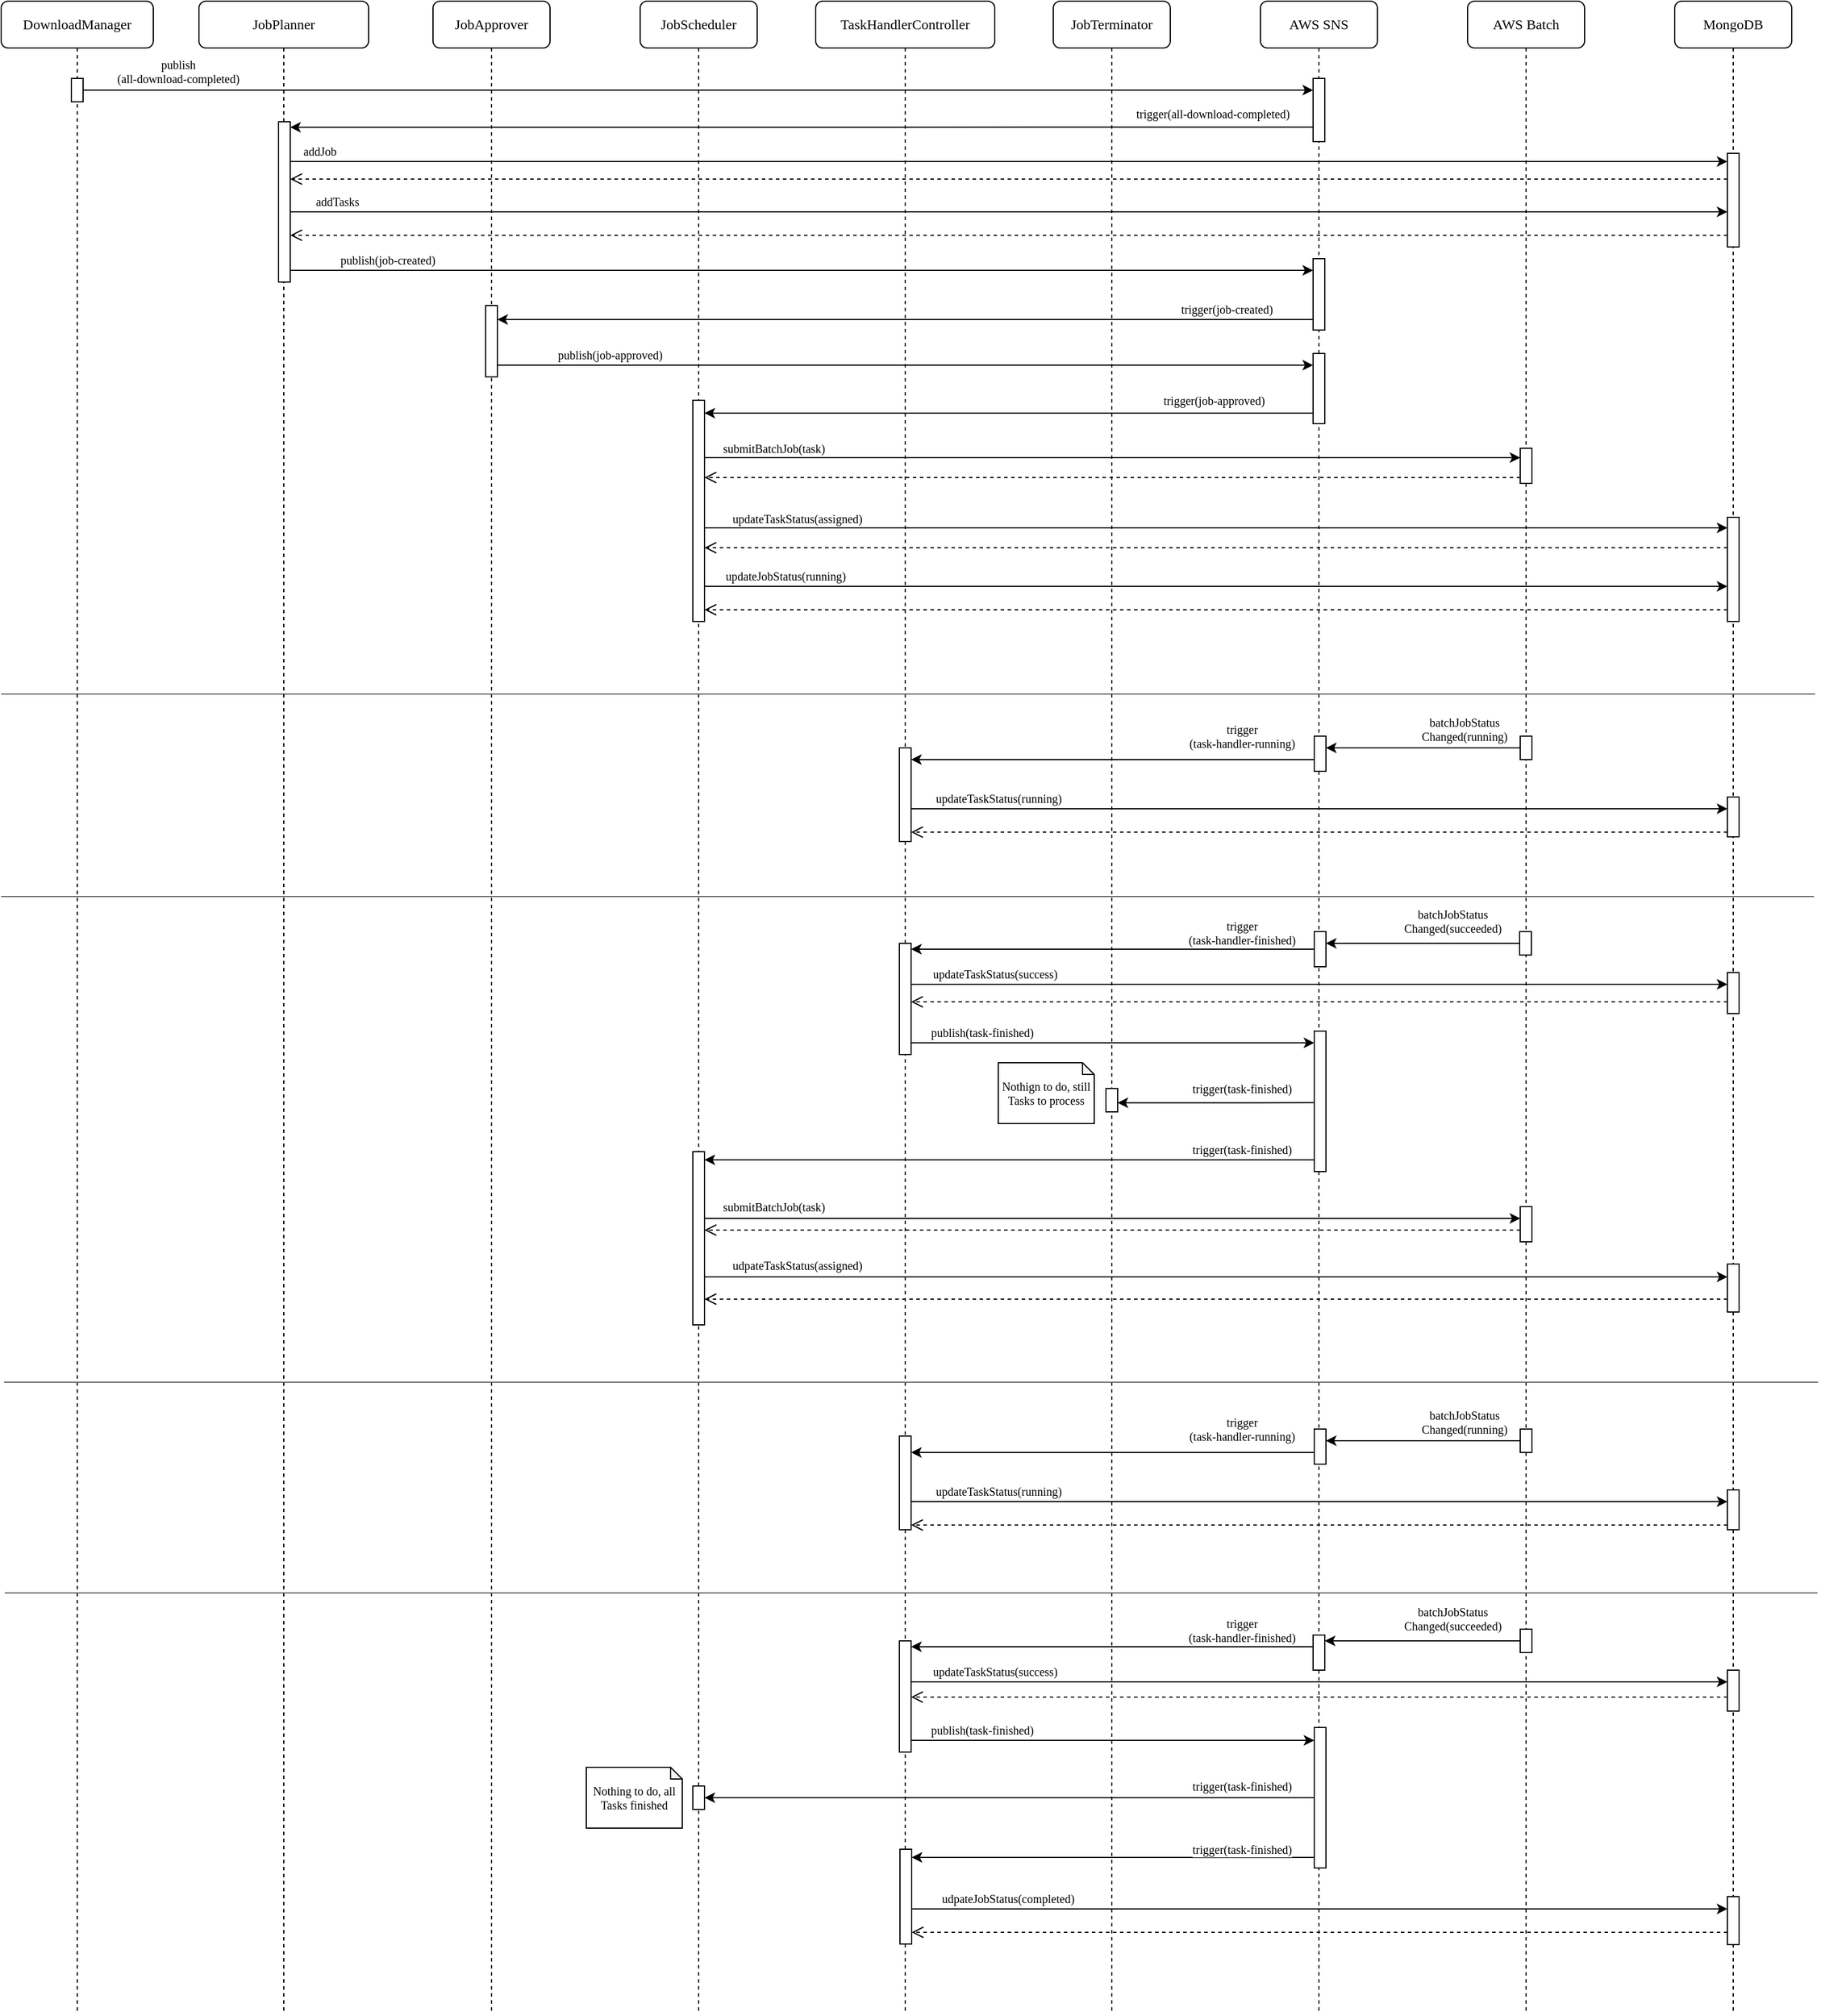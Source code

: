 <mxfile version="11.1.4" type="device"><diagram name="Page-1" id="13e1069c-82ec-6db2-03f1-153e76fe0fe0"><mxGraphModel dx="2862" dy="1184" grid="1" gridSize="10" guides="1" tooltips="1" connect="1" arrows="1" fold="1" page="0" pageScale="1" pageWidth="1100" pageHeight="850" background="#ffffff" math="0" shadow="0"><root><mxCell id="0"/><mxCell id="1" parent="0"/><mxCell id="7baba1c4bc27f4b0-3" value="JobScheduler" style="shape=umlLifeline;perimeter=lifelinePerimeter;whiteSpace=wrap;html=1;container=1;collapsible=0;recursiveResize=0;outlineConnect=0;rounded=1;shadow=0;comic=0;labelBackgroundColor=none;strokeColor=#000000;strokeWidth=1;fillColor=#FFFFFF;fontFamily=Verdana;fontSize=12;fontColor=#000000;align=center;" parent="1" vertex="1"><mxGeometry x="76" y="80" width="100" height="1720" as="geometry"/></mxCell><mxCell id="udecaWmpiY0banVfFjln-7" value="" style="html=1;points=[];perimeter=orthogonalPerimeter;rounded=0;shadow=0;comic=0;labelBackgroundColor=none;strokeColor=#000000;strokeWidth=1;fillColor=#FFFFFF;fontFamily=Verdana;fontSize=12;fontColor=#000000;align=center;" parent="7baba1c4bc27f4b0-3" vertex="1"><mxGeometry x="45" y="341" width="10" height="189" as="geometry"/></mxCell><mxCell id="THwrOmhGg5Jm_a-4BanP-36" value="" style="html=1;points=[];perimeter=orthogonalPerimeter;rounded=0;shadow=0;comic=0;labelBackgroundColor=none;strokeColor=#000000;strokeWidth=1;fillColor=#FFFFFF;fontFamily=Verdana;fontSize=12;fontColor=#000000;align=center;" vertex="1" parent="7baba1c4bc27f4b0-3"><mxGeometry x="45" y="983" width="10" height="148" as="geometry"/></mxCell><mxCell id="THwrOmhGg5Jm_a-4BanP-81" value="" style="html=1;points=[];perimeter=orthogonalPerimeter;rounded=0;shadow=0;comic=0;labelBackgroundColor=none;strokeColor=#000000;strokeWidth=1;fillColor=#FFFFFF;fontFamily=Verdana;fontSize=12;fontColor=#000000;align=center;" vertex="1" parent="7baba1c4bc27f4b0-3"><mxGeometry x="45" y="1525" width="10" height="20" as="geometry"/></mxCell><mxCell id="7baba1c4bc27f4b0-4" value="TaskHandlerController" style="shape=umlLifeline;perimeter=lifelinePerimeter;whiteSpace=wrap;html=1;container=1;collapsible=0;recursiveResize=0;outlineConnect=0;rounded=1;shadow=0;comic=0;labelBackgroundColor=none;strokeColor=#000000;strokeWidth=1;fillColor=#FFFFFF;fontFamily=Verdana;fontSize=12;fontColor=#000000;align=center;" parent="1" vertex="1"><mxGeometry x="226" y="80" width="153" height="1720" as="geometry"/></mxCell><mxCell id="udecaWmpiY0banVfFjln-20" value="" style="html=1;points=[];perimeter=orthogonalPerimeter;rounded=0;shadow=0;comic=0;labelBackgroundColor=none;strokeColor=#000000;strokeWidth=1;fillColor=#FFFFFF;fontFamily=Verdana;fontSize=12;fontColor=#000000;align=center;" parent="7baba1c4bc27f4b0-4" vertex="1"><mxGeometry x="71.5" y="638" width="10" height="80" as="geometry"/></mxCell><mxCell id="udecaWmpiY0banVfFjln-47" value="" style="html=1;points=[];perimeter=orthogonalPerimeter;rounded=0;shadow=0;comic=0;labelBackgroundColor=none;strokeColor=#000000;strokeWidth=1;fillColor=#FFFFFF;fontFamily=Verdana;fontSize=12;fontColor=#000000;align=center;" parent="7baba1c4bc27f4b0-4" vertex="1"><mxGeometry x="71.5" y="805" width="10" height="95" as="geometry"/></mxCell><mxCell id="THwrOmhGg5Jm_a-4BanP-35" value="Nothign to do, still Tasks to process" style="shape=note;whiteSpace=wrap;html=1;backgroundOutline=1;darkOpacity=0.05;fontFamily=Verdana;fontSize=10;size=10;" vertex="1" parent="7baba1c4bc27f4b0-4"><mxGeometry x="156" y="907" width="82" height="52" as="geometry"/></mxCell><mxCell id="THwrOmhGg5Jm_a-4BanP-53" value="" style="html=1;points=[];perimeter=orthogonalPerimeter;rounded=0;shadow=0;comic=0;labelBackgroundColor=none;strokeColor=#000000;strokeWidth=1;fillColor=#FFFFFF;fontFamily=Verdana;fontSize=12;fontColor=#000000;align=center;" vertex="1" parent="7baba1c4bc27f4b0-4"><mxGeometry x="71.5" y="1226" width="10" height="80" as="geometry"/></mxCell><mxCell id="THwrOmhGg5Jm_a-4BanP-66" value="" style="html=1;points=[];perimeter=orthogonalPerimeter;rounded=0;shadow=0;comic=0;labelBackgroundColor=none;strokeColor=#000000;strokeWidth=1;fillColor=#FFFFFF;fontFamily=Verdana;fontSize=12;fontColor=#000000;align=center;" vertex="1" parent="7baba1c4bc27f4b0-4"><mxGeometry x="71.5" y="1401" width="10" height="95" as="geometry"/></mxCell><mxCell id="THwrOmhGg5Jm_a-4BanP-65" value="" style="html=1;points=[];perimeter=orthogonalPerimeter;rounded=0;shadow=0;comic=0;labelBackgroundColor=none;strokeColor=#000000;strokeWidth=1;fillColor=#FFFFFF;fontFamily=Verdana;fontSize=12;fontColor=#000000;align=center;" vertex="1" parent="7baba1c4bc27f4b0-4"><mxGeometry x="72" y="1579" width="10" height="81" as="geometry"/></mxCell><mxCell id="7baba1c4bc27f4b0-6" value="AWS SNS" style="shape=umlLifeline;perimeter=lifelinePerimeter;whiteSpace=wrap;html=1;container=1;collapsible=0;recursiveResize=0;outlineConnect=0;rounded=1;shadow=0;comic=0;labelBackgroundColor=none;strokeColor=#000000;strokeWidth=1;fillColor=#FFFFFF;fontFamily=Verdana;fontSize=12;fontColor=#000000;align=center;" parent="1" vertex="1"><mxGeometry x="606" y="80" width="100" height="1720" as="geometry"/></mxCell><mxCell id="udecaWmpiY0banVfFjln-2" value="" style="html=1;points=[];perimeter=orthogonalPerimeter;rounded=0;shadow=0;comic=0;labelBackgroundColor=none;strokeColor=#000000;strokeWidth=1;fillColor=#FFFFFF;fontFamily=Verdana;fontSize=12;fontColor=#000000;align=center;" parent="7baba1c4bc27f4b0-6" vertex="1"><mxGeometry x="45" y="220" width="10" height="61" as="geometry"/></mxCell><mxCell id="udecaWmpiY0banVfFjln-1" value="" style="html=1;points=[];perimeter=orthogonalPerimeter;rounded=0;shadow=0;comic=0;labelBackgroundColor=none;strokeColor=#000000;strokeWidth=1;fillColor=#FFFFFF;fontFamily=Verdana;fontSize=12;fontColor=#000000;align=center;" parent="7baba1c4bc27f4b0-6" vertex="1"><mxGeometry x="45" y="301" width="10" height="60" as="geometry"/></mxCell><mxCell id="udecaWmpiY0banVfFjln-17" value="" style="html=1;points=[];perimeter=orthogonalPerimeter;rounded=0;shadow=0;comic=0;labelBackgroundColor=none;strokeColor=#000000;strokeWidth=1;fillColor=#FFFFFF;fontFamily=Verdana;fontSize=12;fontColor=#000000;align=center;" parent="7baba1c4bc27f4b0-6" vertex="1"><mxGeometry x="46" y="628" width="10" height="30" as="geometry"/></mxCell><mxCell id="udecaWmpiY0banVfFjln-44" value="" style="html=1;points=[];perimeter=orthogonalPerimeter;rounded=0;shadow=0;comic=0;labelBackgroundColor=none;strokeColor=#000000;strokeWidth=1;fillColor=#FFFFFF;fontFamily=Verdana;fontSize=12;fontColor=#000000;align=center;" parent="7baba1c4bc27f4b0-6" vertex="1"><mxGeometry x="46" y="795" width="10" height="30" as="geometry"/></mxCell><mxCell id="THwrOmhGg5Jm_a-4BanP-9" value="" style="html=1;points=[];perimeter=orthogonalPerimeter;rounded=0;shadow=0;comic=0;labelBackgroundColor=none;strokeColor=#000000;strokeWidth=1;fillColor=#FFFFFF;fontFamily=Verdana;fontSize=12;fontColor=#000000;align=center;" vertex="1" parent="7baba1c4bc27f4b0-6"><mxGeometry x="45" y="66" width="10" height="54" as="geometry"/></mxCell><mxCell id="THwrOmhGg5Jm_a-4BanP-29" value="" style="html=1;points=[];perimeter=orthogonalPerimeter;rounded=0;shadow=0;comic=0;labelBackgroundColor=none;strokeColor=#000000;strokeWidth=1;fillColor=#FFFFFF;fontFamily=Verdana;fontSize=12;fontColor=#000000;align=center;" vertex="1" parent="7baba1c4bc27f4b0-6"><mxGeometry x="46" y="880" width="10" height="120" as="geometry"/></mxCell><mxCell id="THwrOmhGg5Jm_a-4BanP-54" value="" style="html=1;points=[];perimeter=orthogonalPerimeter;rounded=0;shadow=0;comic=0;labelBackgroundColor=none;strokeColor=#000000;strokeWidth=1;fillColor=#FFFFFF;fontFamily=Verdana;fontSize=12;fontColor=#000000;align=center;" vertex="1" parent="7baba1c4bc27f4b0-6"><mxGeometry x="46" y="1220" width="10" height="30" as="geometry"/></mxCell><mxCell id="THwrOmhGg5Jm_a-4BanP-68" value="" style="html=1;points=[];perimeter=orthogonalPerimeter;rounded=0;shadow=0;comic=0;labelBackgroundColor=none;strokeColor=#000000;strokeWidth=1;fillColor=#FFFFFF;fontFamily=Verdana;fontSize=12;fontColor=#000000;align=center;" vertex="1" parent="7baba1c4bc27f4b0-6"><mxGeometry x="45" y="1396" width="10" height="30" as="geometry"/></mxCell><mxCell id="THwrOmhGg5Jm_a-4BanP-69" value="" style="html=1;points=[];perimeter=orthogonalPerimeter;rounded=0;shadow=0;comic=0;labelBackgroundColor=none;strokeColor=#000000;strokeWidth=1;fillColor=#FFFFFF;fontFamily=Verdana;fontSize=12;fontColor=#000000;align=center;" vertex="1" parent="7baba1c4bc27f4b0-6"><mxGeometry x="46" y="1475" width="10" height="120" as="geometry"/></mxCell><mxCell id="7baba1c4bc27f4b0-7" value="MongoDB" style="shape=umlLifeline;perimeter=lifelinePerimeter;whiteSpace=wrap;html=1;container=1;collapsible=0;recursiveResize=0;outlineConnect=0;rounded=1;shadow=0;comic=0;labelBackgroundColor=none;strokeColor=#000000;strokeWidth=1;fillColor=#FFFFFF;fontFamily=Verdana;fontSize=12;fontColor=#000000;align=center;" parent="1" vertex="1"><mxGeometry x="960" y="80" width="100" height="1720" as="geometry"/></mxCell><mxCell id="udecaWmpiY0banVfFjln-10" value="" style="html=1;points=[];perimeter=orthogonalPerimeter;rounded=0;shadow=0;comic=0;labelBackgroundColor=none;strokeColor=#000000;strokeWidth=1;fillColor=#FFFFFF;fontFamily=Verdana;fontSize=12;fontColor=#000000;align=center;" parent="7baba1c4bc27f4b0-7" vertex="1"><mxGeometry x="45" y="441" width="10" height="89" as="geometry"/></mxCell><mxCell id="udecaWmpiY0banVfFjln-23" value="" style="html=1;points=[];perimeter=orthogonalPerimeter;rounded=0;shadow=0;comic=0;labelBackgroundColor=none;strokeColor=#000000;strokeWidth=1;fillColor=#FFFFFF;fontFamily=Verdana;fontSize=12;fontColor=#000000;align=center;" parent="7baba1c4bc27f4b0-7" vertex="1"><mxGeometry x="45" y="680" width="10" height="34" as="geometry"/></mxCell><mxCell id="udecaWmpiY0banVfFjln-51" value="" style="html=1;points=[];perimeter=orthogonalPerimeter;rounded=0;shadow=0;comic=0;labelBackgroundColor=none;strokeColor=#000000;strokeWidth=1;fillColor=#FFFFFF;fontFamily=Verdana;fontSize=12;fontColor=#000000;align=center;" parent="7baba1c4bc27f4b0-7" vertex="1"><mxGeometry x="45" y="830" width="10" height="35" as="geometry"/></mxCell><mxCell id="THwrOmhGg5Jm_a-4BanP-16" value="" style="html=1;points=[];perimeter=orthogonalPerimeter;rounded=0;shadow=0;comic=0;labelBackgroundColor=none;strokeColor=#000000;strokeWidth=1;fillColor=#FFFFFF;fontFamily=Verdana;fontSize=12;fontColor=#000000;align=center;" vertex="1" parent="7baba1c4bc27f4b0-7"><mxGeometry x="45" y="130" width="10" height="80" as="geometry"/></mxCell><mxCell id="THwrOmhGg5Jm_a-4BanP-37" value="" style="html=1;points=[];perimeter=orthogonalPerimeter;rounded=0;shadow=0;comic=0;labelBackgroundColor=none;strokeColor=#000000;strokeWidth=1;fillColor=#FFFFFF;fontFamily=Verdana;fontSize=12;fontColor=#000000;align=center;" vertex="1" parent="7baba1c4bc27f4b0-7"><mxGeometry x="45" y="1079" width="10" height="41" as="geometry"/></mxCell><mxCell id="THwrOmhGg5Jm_a-4BanP-55" value="" style="html=1;points=[];perimeter=orthogonalPerimeter;rounded=0;shadow=0;comic=0;labelBackgroundColor=none;strokeColor=#000000;strokeWidth=1;fillColor=#FFFFFF;fontFamily=Verdana;fontSize=12;fontColor=#000000;align=center;" vertex="1" parent="7baba1c4bc27f4b0-7"><mxGeometry x="45" y="1272" width="10" height="34" as="geometry"/></mxCell><mxCell id="THwrOmhGg5Jm_a-4BanP-70" value="" style="html=1;points=[];perimeter=orthogonalPerimeter;rounded=0;shadow=0;comic=0;labelBackgroundColor=none;strokeColor=#000000;strokeWidth=1;fillColor=#FFFFFF;fontFamily=Verdana;fontSize=12;fontColor=#000000;align=center;" vertex="1" parent="7baba1c4bc27f4b0-7"><mxGeometry x="45" y="1426" width="10" height="35" as="geometry"/></mxCell><mxCell id="THwrOmhGg5Jm_a-4BanP-71" value="" style="html=1;points=[];perimeter=orthogonalPerimeter;rounded=0;shadow=0;comic=0;labelBackgroundColor=none;strokeColor=#000000;strokeWidth=1;fillColor=#FFFFFF;fontFamily=Verdana;fontSize=12;fontColor=#000000;align=center;" vertex="1" parent="7baba1c4bc27f4b0-7"><mxGeometry x="45" y="1619.5" width="10" height="41" as="geometry"/></mxCell><mxCell id="7baba1c4bc27f4b0-8" value="JobApprover" style="shape=umlLifeline;perimeter=lifelinePerimeter;whiteSpace=wrap;html=1;container=1;collapsible=0;recursiveResize=0;outlineConnect=0;rounded=1;shadow=0;comic=0;labelBackgroundColor=none;strokeColor=#000000;strokeWidth=1;fillColor=#FFFFFF;fontFamily=Verdana;fontSize=12;fontColor=#000000;align=center;" parent="1" vertex="1"><mxGeometry x="-101" y="80" width="100" height="1720" as="geometry"/></mxCell><mxCell id="7baba1c4bc27f4b0-9" value="" style="html=1;points=[];perimeter=orthogonalPerimeter;rounded=0;shadow=0;comic=0;labelBackgroundColor=none;strokeColor=#000000;strokeWidth=1;fillColor=#FFFFFF;fontFamily=Verdana;fontSize=12;fontColor=#000000;align=center;" parent="7baba1c4bc27f4b0-8" vertex="1"><mxGeometry x="45" y="260" width="10" height="61" as="geometry"/></mxCell><mxCell id="7baba1c4bc27f4b0-23" value="publish(job-approved)" style="html=1;verticalAlign=bottom;endArrow=classic;labelBackgroundColor=none;fontFamily=Verdana;fontSize=10;endFill=1;" parent="1" source="7baba1c4bc27f4b0-9" target="udecaWmpiY0banVfFjln-1" edge="1"><mxGeometry x="-0.726" relative="1" as="geometry"><mxPoint x="84.33" y="391.37" as="sourcePoint"/><mxPoint x="994" y="393" as="targetPoint"/><Array as="points"><mxPoint x="240" y="391"/></Array><mxPoint as="offset"/></mxGeometry></mxCell><mxCell id="udecaWmpiY0banVfFjln-3" value="" style="edgeStyle=orthogonalEdgeStyle;rounded=0;orthogonalLoop=1;jettySize=auto;html=1;" parent="1" source="udecaWmpiY0banVfFjln-2" target="7baba1c4bc27f4b0-9" edge="1"><mxGeometry relative="1" as="geometry"><mxPoint x="84" y="485.667" as="sourcePoint"/><mxPoint x="829" y="496" as="targetPoint"/><Array as="points"><mxPoint x="-30" y="352"/><mxPoint x="-30" y="352"/></Array></mxGeometry></mxCell><mxCell id="udecaWmpiY0banVfFjln-5" value="trigger(job-created)" style="text;html=1;resizable=0;points=[];align=center;verticalAlign=middle;labelBackgroundColor=#ffffff;fontFamily=Verdana;fontSize=10;" parent="udecaWmpiY0banVfFjln-3" vertex="1" connectable="0"><mxGeometry x="-0.781" y="2" relative="1" as="geometry"><mxPoint x="2" y="-11.5" as="offset"/></mxGeometry></mxCell><mxCell id="udecaWmpiY0banVfFjln-8" value="" style="edgeStyle=orthogonalEdgeStyle;rounded=0;orthogonalLoop=1;jettySize=auto;html=1;endArrow=classic;endFill=1;" parent="1" source="udecaWmpiY0banVfFjln-1" target="udecaWmpiY0banVfFjln-7" edge="1"><mxGeometry relative="1" as="geometry"><Array as="points"><mxPoint x="429" y="432"/><mxPoint x="429" y="432"/></Array></mxGeometry></mxCell><mxCell id="udecaWmpiY0banVfFjln-9" value="trigger(job-approved)" style="text;html=1;resizable=0;points=[];align=center;verticalAlign=middle;labelBackgroundColor=#ffffff;fontFamily=Verdana;fontSize=10;" parent="udecaWmpiY0banVfFjln-8" vertex="1" connectable="0"><mxGeometry x="-0.65" y="-2" relative="1" as="geometry"><mxPoint x="5.5" y="-9.5" as="offset"/></mxGeometry></mxCell><mxCell id="udecaWmpiY0banVfFjln-11" value="" style="edgeStyle=orthogonalEdgeStyle;rounded=0;orthogonalLoop=1;jettySize=auto;html=1;endArrow=classic;endFill=1;" parent="1" target="udecaWmpiY0banVfFjln-10" edge="1" source="udecaWmpiY0banVfFjln-7"><mxGeometry relative="1" as="geometry"><mxPoint x="279.0" y="526.667" as="sourcePoint"/><Array as="points"><mxPoint x="440" y="530"/><mxPoint x="440" y="530"/></Array></mxGeometry></mxCell><mxCell id="udecaWmpiY0banVfFjln-12" value="updateTaskStatus(assigned)" style="text;html=1;resizable=0;points=[];align=center;verticalAlign=middle;labelBackgroundColor=#ffffff;fontFamily=Verdana;fontSize=10;" parent="udecaWmpiY0banVfFjln-11" vertex="1" connectable="0"><mxGeometry x="-0.888" y="3" relative="1" as="geometry"><mxPoint x="30" y="-5.5" as="offset"/></mxGeometry></mxCell><mxCell id="udecaWmpiY0banVfFjln-13" value="" style="html=1;verticalAlign=bottom;endArrow=open;dashed=1;endSize=8;labelBackgroundColor=none;fontFamily=Verdana;fontSize=12;" parent="1" source="udecaWmpiY0banVfFjln-10" edge="1" target="udecaWmpiY0banVfFjln-7"><mxGeometry relative="1" as="geometry"><mxPoint x="279.0" y="547" as="targetPoint"/><mxPoint x="1059.0" y="1153.5" as="sourcePoint"/><Array as="points"><mxPoint x="710" y="547"/></Array></mxGeometry></mxCell><mxCell id="udecaWmpiY0banVfFjln-14" value="AWS Batch" style="shape=umlLifeline;perimeter=lifelinePerimeter;whiteSpace=wrap;html=1;container=1;collapsible=0;recursiveResize=0;outlineConnect=0;rounded=1;shadow=0;comic=0;labelBackgroundColor=none;strokeColor=#000000;strokeWidth=1;fillColor=#FFFFFF;fontFamily=Verdana;fontSize=12;fontColor=#000000;align=center;" parent="1" vertex="1"><mxGeometry x="783" y="80" width="100" height="1720" as="geometry"/></mxCell><mxCell id="udecaWmpiY0banVfFjln-15" value="" style="html=1;points=[];perimeter=orthogonalPerimeter;rounded=0;shadow=0;comic=0;labelBackgroundColor=none;strokeColor=#000000;strokeWidth=1;fillColor=#FFFFFF;fontFamily=Verdana;fontSize=12;fontColor=#000000;align=center;" parent="udecaWmpiY0banVfFjln-14" vertex="1"><mxGeometry x="45" y="628" width="10" height="20" as="geometry"/></mxCell><mxCell id="udecaWmpiY0banVfFjln-41" value="" style="html=1;points=[];perimeter=orthogonalPerimeter;rounded=0;shadow=0;comic=0;labelBackgroundColor=none;strokeColor=#000000;strokeWidth=1;fillColor=#FFFFFF;fontFamily=Verdana;fontSize=12;fontColor=#000000;align=center;" parent="udecaWmpiY0banVfFjln-14" vertex="1"><mxGeometry x="44.5" y="795" width="10" height="20" as="geometry"/></mxCell><mxCell id="udecaWmpiY0banVfFjln-55" value="" style="html=1;points=[];perimeter=orthogonalPerimeter;rounded=0;shadow=0;comic=0;labelBackgroundColor=none;strokeColor=#000000;strokeWidth=1;fillColor=#FFFFFF;fontFamily=Verdana;fontSize=12;fontColor=#000000;align=center;" parent="udecaWmpiY0banVfFjln-14" vertex="1"><mxGeometry x="45" y="382" width="10" height="30" as="geometry"/></mxCell><mxCell id="THwrOmhGg5Jm_a-4BanP-42" value="" style="html=1;points=[];perimeter=orthogonalPerimeter;rounded=0;shadow=0;comic=0;labelBackgroundColor=none;strokeColor=#000000;strokeWidth=1;fillColor=#FFFFFF;fontFamily=Verdana;fontSize=12;fontColor=#000000;align=center;" vertex="1" parent="udecaWmpiY0banVfFjln-14"><mxGeometry x="45" y="1030" width="10" height="30" as="geometry"/></mxCell><mxCell id="THwrOmhGg5Jm_a-4BanP-56" value="" style="html=1;points=[];perimeter=orthogonalPerimeter;rounded=0;shadow=0;comic=0;labelBackgroundColor=none;strokeColor=#000000;strokeWidth=1;fillColor=#FFFFFF;fontFamily=Verdana;fontSize=12;fontColor=#000000;align=center;" vertex="1" parent="udecaWmpiY0banVfFjln-14"><mxGeometry x="45" y="1220" width="10" height="20" as="geometry"/></mxCell><mxCell id="THwrOmhGg5Jm_a-4BanP-72" value="" style="html=1;points=[];perimeter=orthogonalPerimeter;rounded=0;shadow=0;comic=0;labelBackgroundColor=none;strokeColor=#000000;strokeWidth=1;fillColor=#FFFFFF;fontFamily=Verdana;fontSize=12;fontColor=#000000;align=center;" vertex="1" parent="udecaWmpiY0banVfFjln-14"><mxGeometry x="45" y="1391" width="10" height="20" as="geometry"/></mxCell><mxCell id="udecaWmpiY0banVfFjln-18" value="" style="edgeStyle=orthogonalEdgeStyle;rounded=0;orthogonalLoop=1;jettySize=auto;html=1;endArrow=classic;endFill=1;" parent="1" source="udecaWmpiY0banVfFjln-15" target="udecaWmpiY0banVfFjln-17" edge="1"><mxGeometry relative="1" as="geometry"><Array as="points"><mxPoint x="829" y="718"/><mxPoint x="829" y="718"/></Array></mxGeometry></mxCell><mxCell id="udecaWmpiY0banVfFjln-19" value="batchJobStatus&lt;br&gt;Changed(running)" style="text;html=1;resizable=0;points=[];align=center;verticalAlign=middle;labelBackgroundColor=#ffffff;fontFamily=Verdana;fontSize=10;" parent="udecaWmpiY0banVfFjln-18" vertex="1" connectable="0"><mxGeometry x="-0.293" y="2" relative="1" as="geometry"><mxPoint x="10" y="-18" as="offset"/></mxGeometry></mxCell><mxCell id="udecaWmpiY0banVfFjln-21" value="" style="edgeStyle=orthogonalEdgeStyle;rounded=0;orthogonalLoop=1;jettySize=auto;html=1;endArrow=classic;endFill=1;fontFamily=Verdana;fontSize=10;" parent="1" source="udecaWmpiY0banVfFjln-17" target="udecaWmpiY0banVfFjln-20" edge="1"><mxGeometry relative="1" as="geometry"><Array as="points"><mxPoint x="619" y="728"/><mxPoint x="619" y="728"/></Array></mxGeometry></mxCell><mxCell id="udecaWmpiY0banVfFjln-22" value="trigger&lt;br&gt;(task-handler-running)" style="text;html=1;resizable=0;points=[];align=center;verticalAlign=middle;labelBackgroundColor=#ffffff;fontSize=10;fontFamily=Verdana;" parent="udecaWmpiY0banVfFjln-21" vertex="1" connectable="0"><mxGeometry x="-0.385" y="1" relative="1" as="geometry"><mxPoint x="44" y="-21" as="offset"/></mxGeometry></mxCell><mxCell id="udecaWmpiY0banVfFjln-24" value="" style="edgeStyle=orthogonalEdgeStyle;rounded=0;orthogonalLoop=1;jettySize=auto;html=1;endArrow=classic;endFill=1;fontFamily=Verdana;fontSize=10;" parent="1" source="udecaWmpiY0banVfFjln-20" target="udecaWmpiY0banVfFjln-23" edge="1"><mxGeometry relative="1" as="geometry"><mxPoint x="401" y="763.667" as="sourcePoint"/><Array as="points"><mxPoint x="450" y="770"/><mxPoint x="450" y="770"/></Array></mxGeometry></mxCell><mxCell id="udecaWmpiY0banVfFjln-25" value="updateTaskStatus(running)" style="text;html=1;resizable=0;points=[];align=center;verticalAlign=middle;labelBackgroundColor=#ffffff;fontSize=10;fontFamily=Verdana;" parent="udecaWmpiY0banVfFjln-24" vertex="1" connectable="0"><mxGeometry x="0.825" y="483" relative="1" as="geometry"><mxPoint x="-562" y="473.5" as="offset"/></mxGeometry></mxCell><mxCell id="udecaWmpiY0banVfFjln-26" value="" style="html=1;verticalAlign=bottom;endArrow=open;dashed=1;endSize=8;labelBackgroundColor=none;fontFamily=Verdana;fontSize=12;" parent="1" source="udecaWmpiY0banVfFjln-23" target="udecaWmpiY0banVfFjln-20" edge="1"><mxGeometry relative="1" as="geometry"><mxPoint x="401" y="780" as="targetPoint"/><mxPoint x="1024.0" y="780" as="sourcePoint"/><Array as="points"><mxPoint x="430" y="790"/></Array></mxGeometry></mxCell><mxCell id="udecaWmpiY0banVfFjln-28" value="" style="endArrow=none;html=1;fontFamily=Verdana;fontSize=10;fillColor=#f5f5f5;strokeColor=#666666;rounded=1;endSize=6;startSize=6;" parent="1" edge="1"><mxGeometry width="50" height="50" relative="1" as="geometry"><mxPoint x="-470" y="672" as="sourcePoint"/><mxPoint x="1080" y="672" as="targetPoint"/></mxGeometry></mxCell><mxCell id="udecaWmpiY0banVfFjln-29" value="" style="endArrow=none;html=1;fontFamily=Verdana;fontSize=10;fillColor=#f5f5f5;strokeColor=#666666;rounded=1;endSize=6;startSize=6;" parent="1" edge="1"><mxGeometry width="50" height="50" relative="1" as="geometry"><mxPoint x="-470" y="845" as="sourcePoint"/><mxPoint x="1079.0" y="845" as="targetPoint"/></mxGeometry></mxCell><mxCell id="udecaWmpiY0banVfFjln-45" value="" style="edgeStyle=orthogonalEdgeStyle;rounded=0;orthogonalLoop=1;jettySize=auto;html=1;endArrow=classic;endFill=1;fontFamily=Verdana;fontSize=10;" parent="1" source="udecaWmpiY0banVfFjln-41" target="udecaWmpiY0banVfFjln-44" edge="1"><mxGeometry relative="1" as="geometry"><Array as="points"><mxPoint x="760" y="885"/><mxPoint x="760" y="885"/></Array></mxGeometry></mxCell><mxCell id="udecaWmpiY0banVfFjln-46" value="batchJobStatus&lt;br&gt;Changed(succeeded)" style="text;html=1;resizable=0;points=[];align=center;verticalAlign=middle;labelBackgroundColor=#ffffff;fontSize=10;fontFamily=Verdana;" parent="udecaWmpiY0banVfFjln-45" vertex="1" connectable="0"><mxGeometry x="-0.345" y="1" relative="1" as="geometry"><mxPoint x="-4" y="-20.5" as="offset"/></mxGeometry></mxCell><mxCell id="udecaWmpiY0banVfFjln-48" value="" style="edgeStyle=orthogonalEdgeStyle;rounded=0;orthogonalLoop=1;jettySize=auto;html=1;endArrow=classic;endFill=1;fontFamily=Verdana;fontSize=10;" parent="1" source="udecaWmpiY0banVfFjln-44" target="udecaWmpiY0banVfFjln-47" edge="1"><mxGeometry relative="1" as="geometry"><Array as="points"><mxPoint x="510" y="890"/><mxPoint x="510" y="890"/></Array></mxGeometry></mxCell><mxCell id="udecaWmpiY0banVfFjln-50" value="trigger&lt;br&gt;(task-handler-finished)" style="text;html=1;resizable=0;points=[];align=center;verticalAlign=middle;labelBackgroundColor=#ffffff;fontSize=10;fontFamily=Verdana;" parent="udecaWmpiY0banVfFjln-48" vertex="1" connectable="0"><mxGeometry x="0.286" y="-138" relative="1" as="geometry"><mxPoint x="159.5" y="123.5" as="offset"/></mxGeometry></mxCell><mxCell id="udecaWmpiY0banVfFjln-52" value="" style="edgeStyle=orthogonalEdgeStyle;rounded=0;orthogonalLoop=1;jettySize=auto;html=1;endArrow=classic;endFill=1;fontFamily=Verdana;fontSize=10;" parent="1" source="udecaWmpiY0banVfFjln-47" target="udecaWmpiY0banVfFjln-51" edge="1"><mxGeometry relative="1" as="geometry"><Array as="points"><mxPoint x="970" y="920"/><mxPoint x="970" y="920"/></Array></mxGeometry></mxCell><mxCell id="udecaWmpiY0banVfFjln-53" value="updateTaskStatus(success)" style="text;html=1;resizable=0;points=[];align=center;verticalAlign=middle;labelBackgroundColor=#ffffff;fontSize=10;fontFamily=Verdana;" parent="udecaWmpiY0banVfFjln-52" vertex="1" connectable="0"><mxGeometry x="0.843" y="-464" relative="1" as="geometry"><mxPoint x="-571" y="-473.5" as="offset"/></mxGeometry></mxCell><mxCell id="udecaWmpiY0banVfFjln-54" value="" style="html=1;verticalAlign=bottom;endArrow=open;dashed=1;endSize=8;labelBackgroundColor=none;fontFamily=Verdana;fontSize=12;" parent="1" source="udecaWmpiY0banVfFjln-51" target="udecaWmpiY0banVfFjln-47" edge="1"><mxGeometry relative="1" as="geometry"><mxPoint x="411" y="813" as="targetPoint"/><mxPoint x="1000" y="945" as="sourcePoint"/><Array as="points"><mxPoint x="980" y="935"/></Array></mxGeometry></mxCell><mxCell id="udecaWmpiY0banVfFjln-56" value="" style="edgeStyle=orthogonalEdgeStyle;rounded=1;orthogonalLoop=1;jettySize=auto;html=1;startSize=6;endArrow=classic;endFill=1;endSize=6;fontFamily=Verdana;fontSize=10;" parent="1" target="udecaWmpiY0banVfFjln-55" edge="1" source="udecaWmpiY0banVfFjln-7"><mxGeometry relative="1" as="geometry"><mxPoint x="279.0" y="466.667" as="sourcePoint"/><Array as="points"><mxPoint x="290" y="470"/><mxPoint x="290" y="470"/></Array></mxGeometry></mxCell><mxCell id="udecaWmpiY0banVfFjln-58" value="submitBatchJob(task)" style="text;html=1;resizable=0;points=[];align=center;verticalAlign=middle;labelBackgroundColor=#ffffff;fontSize=10;fontFamily=Verdana;" parent="udecaWmpiY0banVfFjln-56" vertex="1" connectable="0"><mxGeometry x="0.26" y="-258" relative="1" as="geometry"><mxPoint x="-380" y="-266" as="offset"/></mxGeometry></mxCell><mxCell id="udecaWmpiY0banVfFjln-57" value="" style="html=1;verticalAlign=bottom;endArrow=open;dashed=1;endSize=8;labelBackgroundColor=none;fontFamily=Verdana;fontSize=12;" parent="1" source="udecaWmpiY0banVfFjln-55" edge="1" target="udecaWmpiY0banVfFjln-7"><mxGeometry relative="1" as="geometry"><mxPoint x="279.0" y="487" as="targetPoint"/><mxPoint x="1015" y="557" as="sourcePoint"/><Array as="points"><mxPoint x="300" y="487"/></Array></mxGeometry></mxCell><mxCell id="THwrOmhGg5Jm_a-4BanP-3" value="JobPlanner" style="shape=umlLifeline;perimeter=lifelinePerimeter;whiteSpace=wrap;html=1;container=1;collapsible=0;recursiveResize=0;outlineConnect=0;rounded=1;shadow=0;comic=0;labelBackgroundColor=none;strokeColor=#000000;strokeWidth=1;fillColor=#FFFFFF;fontFamily=Verdana;fontSize=12;fontColor=#000000;align=center;" vertex="1" parent="1"><mxGeometry x="-301" y="80" width="145" height="1720" as="geometry"/></mxCell><mxCell id="THwrOmhGg5Jm_a-4BanP-12" value="" style="html=1;points=[];perimeter=orthogonalPerimeter;rounded=0;shadow=0;comic=0;labelBackgroundColor=none;strokeColor=#000000;strokeWidth=1;fillColor=#FFFFFF;fontFamily=Verdana;fontSize=12;fontColor=#000000;align=center;" vertex="1" parent="THwrOmhGg5Jm_a-4BanP-3"><mxGeometry x="68" y="103" width="10" height="137" as="geometry"/></mxCell><mxCell id="THwrOmhGg5Jm_a-4BanP-5" value="JobTerminator" style="shape=umlLifeline;perimeter=lifelinePerimeter;whiteSpace=wrap;html=1;container=1;collapsible=0;recursiveResize=0;outlineConnect=0;rounded=1;shadow=0;comic=0;labelBackgroundColor=none;strokeColor=#000000;strokeWidth=1;fillColor=#FFFFFF;fontFamily=Verdana;fontSize=12;fontColor=#000000;align=center;" vertex="1" parent="1"><mxGeometry x="429" y="80" width="100" height="1720" as="geometry"/></mxCell><mxCell id="THwrOmhGg5Jm_a-4BanP-32" value="" style="html=1;points=[];perimeter=orthogonalPerimeter;rounded=0;shadow=0;comic=0;labelBackgroundColor=none;strokeColor=#000000;strokeWidth=1;fillColor=#FFFFFF;fontFamily=Verdana;fontSize=12;fontColor=#000000;align=center;" vertex="1" parent="THwrOmhGg5Jm_a-4BanP-5"><mxGeometry x="45" y="929" width="10" height="20" as="geometry"/></mxCell><mxCell id="THwrOmhGg5Jm_a-4BanP-7" value="DownloadManager" style="shape=umlLifeline;perimeter=lifelinePerimeter;whiteSpace=wrap;html=1;container=1;collapsible=0;recursiveResize=0;outlineConnect=0;rounded=1;shadow=0;comic=0;labelBackgroundColor=none;strokeColor=#000000;strokeWidth=1;fillColor=#FFFFFF;fontFamily=Verdana;fontSize=12;fontColor=#000000;align=center;" vertex="1" parent="1"><mxGeometry x="-470" y="80" width="130" height="1720" as="geometry"/></mxCell><mxCell id="THwrOmhGg5Jm_a-4BanP-8" value="" style="html=1;points=[];perimeter=orthogonalPerimeter;rounded=0;shadow=0;comic=0;labelBackgroundColor=none;strokeColor=#000000;strokeWidth=1;fillColor=#FFFFFF;fontFamily=Verdana;fontSize=12;fontColor=#000000;align=center;" vertex="1" parent="THwrOmhGg5Jm_a-4BanP-7"><mxGeometry x="60" y="66" width="10" height="20" as="geometry"/></mxCell><mxCell id="THwrOmhGg5Jm_a-4BanP-10" value="" style="edgeStyle=orthogonalEdgeStyle;rounded=0;orthogonalLoop=1;jettySize=auto;html=1;" edge="1" parent="1" source="THwrOmhGg5Jm_a-4BanP-8" target="THwrOmhGg5Jm_a-4BanP-9"><mxGeometry relative="1" as="geometry"><Array as="points"><mxPoint x="-50" y="156"/><mxPoint x="-50" y="156"/></Array></mxGeometry></mxCell><mxCell id="THwrOmhGg5Jm_a-4BanP-11" value="publish&lt;br&gt;(all-download-completed)" style="text;html=1;resizable=0;points=[];align=center;verticalAlign=middle;labelBackgroundColor=#ffffff;fontFamily=Verdana;fontSize=10;" vertex="1" connectable="0" parent="THwrOmhGg5Jm_a-4BanP-10"><mxGeometry x="-0.428" y="261" relative="1" as="geometry"><mxPoint x="-220" y="244.5" as="offset"/></mxGeometry></mxCell><mxCell id="THwrOmhGg5Jm_a-4BanP-13" value="" style="edgeStyle=orthogonalEdgeStyle;rounded=0;orthogonalLoop=1;jettySize=auto;html=1;fontFamily=Verdana;fontSize=10;" edge="1" parent="1" target="THwrOmhGg5Jm_a-4BanP-12"><mxGeometry relative="1" as="geometry"><mxPoint x="651" y="187.667" as="sourcePoint"/><Array as="points"><mxPoint x="150" y="188"/><mxPoint x="150" y="188"/></Array></mxGeometry></mxCell><mxCell id="THwrOmhGg5Jm_a-4BanP-15" value="trigger(all-download-completed)" style="text;html=1;resizable=0;points=[];align=center;verticalAlign=middle;labelBackgroundColor=#ffffff;fontSize=10;fontFamily=Verdana;" vertex="1" connectable="0" parent="THwrOmhGg5Jm_a-4BanP-13"><mxGeometry x="-0.804" y="3" relative="1" as="geometry"><mxPoint x="-0.5" y="-15" as="offset"/></mxGeometry></mxCell><mxCell id="THwrOmhGg5Jm_a-4BanP-17" value="" style="edgeStyle=orthogonalEdgeStyle;rounded=0;orthogonalLoop=1;jettySize=auto;html=1;fontFamily=Verdana;fontSize=10;" edge="1" parent="1" source="THwrOmhGg5Jm_a-4BanP-12" target="THwrOmhGg5Jm_a-4BanP-16"><mxGeometry relative="1" as="geometry"><Array as="points"><mxPoint x="-150" y="217"/><mxPoint x="-150" y="217"/></Array></mxGeometry></mxCell><mxCell id="THwrOmhGg5Jm_a-4BanP-18" value="addJob" style="text;html=1;resizable=0;points=[];align=center;verticalAlign=middle;labelBackgroundColor=#ffffff;fontSize=10;fontFamily=Verdana;" vertex="1" connectable="0" parent="THwrOmhGg5Jm_a-4BanP-17"><mxGeometry x="-0.925" y="-1" relative="1" as="geometry"><mxPoint x="-21.5" y="-10" as="offset"/></mxGeometry></mxCell><mxCell id="THwrOmhGg5Jm_a-4BanP-19" value="" style="html=1;verticalAlign=bottom;endArrow=open;dashed=1;endSize=8;labelBackgroundColor=none;fontFamily=Verdana;fontSize=12;" edge="1" parent="1" source="THwrOmhGg5Jm_a-4BanP-16" target="THwrOmhGg5Jm_a-4BanP-12"><mxGeometry relative="1" as="geometry"><mxPoint x="289" y="450" as="targetPoint"/><mxPoint x="838" y="450" as="sourcePoint"/><Array as="points"><mxPoint x="280" y="232"/></Array></mxGeometry></mxCell><mxCell id="THwrOmhGg5Jm_a-4BanP-21" value="" style="edgeStyle=orthogonalEdgeStyle;rounded=0;orthogonalLoop=1;jettySize=auto;html=1;fontFamily=Verdana;fontSize=10;" edge="1" parent="1" source="THwrOmhGg5Jm_a-4BanP-12" target="THwrOmhGg5Jm_a-4BanP-16"><mxGeometry relative="1" as="geometry"><mxPoint x="-143" y="256.333" as="targetPoint"/><Array as="points"><mxPoint x="310" y="260"/><mxPoint x="310" y="260"/></Array></mxGeometry></mxCell><mxCell id="THwrOmhGg5Jm_a-4BanP-23" value="addTasks" style="text;html=1;resizable=0;points=[];align=center;verticalAlign=middle;labelBackgroundColor=#ffffff;fontSize=10;fontFamily=Verdana;" vertex="1" connectable="0" parent="THwrOmhGg5Jm_a-4BanP-21"><mxGeometry x="-0.152" y="-463" relative="1" as="geometry"><mxPoint x="-480.5" y="-472.5" as="offset"/></mxGeometry></mxCell><mxCell id="THwrOmhGg5Jm_a-4BanP-24" value="" style="html=1;verticalAlign=bottom;endArrow=open;dashed=1;endSize=8;labelBackgroundColor=none;fontFamily=Verdana;fontSize=12;" edge="1" parent="1" source="THwrOmhGg5Jm_a-4BanP-16" target="THwrOmhGg5Jm_a-4BanP-12"><mxGeometry relative="1" as="geometry"><mxPoint x="-190.5" y="242" as="targetPoint"/><mxPoint x="1015.0" y="242" as="sourcePoint"/><Array as="points"><mxPoint x="290" y="280"/><mxPoint x="-90" y="280"/></Array></mxGeometry></mxCell><mxCell id="THwrOmhGg5Jm_a-4BanP-25" value="publish(job-created)" style="html=1;verticalAlign=bottom;endArrow=classic;labelBackgroundColor=none;fontFamily=Verdana;fontSize=10;endFill=1;" edge="1" parent="1" source="THwrOmhGg5Jm_a-4BanP-12" target="udecaWmpiY0banVfFjln-2"><mxGeometry x="0.058" y="-380" relative="1" as="geometry"><mxPoint x="-36" y="401" as="sourcePoint"/><mxPoint x="661" y="401" as="targetPoint"/><Array as="points"><mxPoint x="30" y="310"/><mxPoint x="250" y="310"/></Array><mxPoint x="-380" y="-380" as="offset"/></mxGeometry></mxCell><mxCell id="THwrOmhGg5Jm_a-4BanP-26" value="" style="edgeStyle=orthogonalEdgeStyle;rounded=0;orthogonalLoop=1;jettySize=auto;html=1;endArrow=classic;endFill=1;" edge="1" parent="1" source="udecaWmpiY0banVfFjln-7" target="udecaWmpiY0banVfFjln-10"><mxGeometry relative="1" as="geometry"><mxPoint x="131" y="580" as="sourcePoint"/><Array as="points"><mxPoint x="520" y="580"/><mxPoint x="520" y="580"/></Array><mxPoint x="1005" y="580" as="targetPoint"/></mxGeometry></mxCell><mxCell id="THwrOmhGg5Jm_a-4BanP-27" value="updateJobStatus(running)" style="text;html=1;resizable=0;points=[];align=center;verticalAlign=middle;labelBackgroundColor=#ffffff;fontFamily=Verdana;fontSize=10;" vertex="1" connectable="0" parent="THwrOmhGg5Jm_a-4BanP-26"><mxGeometry x="-0.888" y="3" relative="1" as="geometry"><mxPoint x="20" y="-6.5" as="offset"/></mxGeometry></mxCell><mxCell id="THwrOmhGg5Jm_a-4BanP-28" value="" style="html=1;verticalAlign=bottom;endArrow=open;dashed=1;endSize=8;labelBackgroundColor=none;fontFamily=Verdana;fontSize=12;" edge="1" parent="1" source="udecaWmpiY0banVfFjln-10" target="udecaWmpiY0banVfFjln-7"><mxGeometry relative="1" as="geometry"><mxPoint x="141" y="557" as="targetPoint"/><mxPoint x="1015" y="557" as="sourcePoint"/><Array as="points"><mxPoint x="650" y="600"/></Array></mxGeometry></mxCell><mxCell id="THwrOmhGg5Jm_a-4BanP-30" value="" style="edgeStyle=orthogonalEdgeStyle;rounded=0;orthogonalLoop=1;jettySize=auto;html=1;fontFamily=Verdana;fontSize=10;" edge="1" parent="1" source="udecaWmpiY0banVfFjln-47" target="THwrOmhGg5Jm_a-4BanP-29"><mxGeometry relative="1" as="geometry"><Array as="points"><mxPoint x="550" y="970"/><mxPoint x="550" y="970"/></Array></mxGeometry></mxCell><mxCell id="THwrOmhGg5Jm_a-4BanP-31" value="publish(task-finished)" style="text;html=1;resizable=0;points=[];align=center;verticalAlign=middle;labelBackgroundColor=#ffffff;fontSize=10;fontFamily=Verdana;" vertex="1" connectable="0" parent="THwrOmhGg5Jm_a-4BanP-30"><mxGeometry x="0.411" y="-212" relative="1" as="geometry"><mxPoint x="-182.5" y="-221.5" as="offset"/></mxGeometry></mxCell><mxCell id="THwrOmhGg5Jm_a-4BanP-33" value="" style="edgeStyle=orthogonalEdgeStyle;rounded=0;orthogonalLoop=1;jettySize=auto;html=1;fontFamily=Verdana;fontSize=10;" edge="1" parent="1" target="THwrOmhGg5Jm_a-4BanP-32"><mxGeometry relative="1" as="geometry"><mxPoint x="652" y="1021.167" as="sourcePoint"/><Array as="points"><mxPoint x="600" y="1021"/><mxPoint x="600" y="1021"/></Array></mxGeometry></mxCell><mxCell id="THwrOmhGg5Jm_a-4BanP-34" value="trigger(task-finished)" style="text;html=1;resizable=0;points=[];align=center;verticalAlign=middle;labelBackgroundColor=#ffffff;fontSize=10;fontFamily=Verdana;" vertex="1" connectable="0" parent="THwrOmhGg5Jm_a-4BanP-33"><mxGeometry x="-0.186" y="-2" relative="1" as="geometry"><mxPoint x="6.5" y="-10" as="offset"/></mxGeometry></mxCell><mxCell id="THwrOmhGg5Jm_a-4BanP-38" value="" style="edgeStyle=orthogonalEdgeStyle;rounded=0;orthogonalLoop=1;jettySize=auto;html=1;endArrow=classic;endFill=1;" edge="1" parent="1" target="THwrOmhGg5Jm_a-4BanP-36" source="THwrOmhGg5Jm_a-4BanP-29"><mxGeometry relative="1" as="geometry"><Array as="points"><mxPoint x="180" y="1070"/><mxPoint x="180" y="1070"/></Array><mxPoint x="689" y="1099.167" as="sourcePoint"/></mxGeometry></mxCell><mxCell id="THwrOmhGg5Jm_a-4BanP-39" value="trigger(task-finished)" style="text;html=1;resizable=0;points=[];align=center;verticalAlign=middle;labelBackgroundColor=#ffffff;fontFamily=Verdana;fontSize=10;" vertex="1" connectable="0" parent="THwrOmhGg5Jm_a-4BanP-38"><mxGeometry x="-0.65" y="-2" relative="1" as="geometry"><mxPoint x="29" y="-7.5" as="offset"/></mxGeometry></mxCell><mxCell id="THwrOmhGg5Jm_a-4BanP-41" value="" style="html=1;verticalAlign=bottom;endArrow=open;dashed=1;endSize=8;labelBackgroundColor=none;fontFamily=Verdana;fontSize=12;" edge="1" parent="1" source="THwrOmhGg5Jm_a-4BanP-42" target="THwrOmhGg5Jm_a-4BanP-36"><mxGeometry relative="1" as="geometry"><mxPoint x="317.0" y="1214" as="targetPoint"/><mxPoint x="1097.0" y="1820.5" as="sourcePoint"/><Array as="points"><mxPoint x="600" y="1130"/></Array></mxGeometry></mxCell><mxCell id="THwrOmhGg5Jm_a-4BanP-46" value="" style="edgeStyle=orthogonalEdgeStyle;rounded=0;orthogonalLoop=1;jettySize=auto;html=1;fontFamily=Verdana;fontSize=10;" edge="1" parent="1" source="THwrOmhGg5Jm_a-4BanP-36" target="THwrOmhGg5Jm_a-4BanP-42"><mxGeometry relative="1" as="geometry"><mxPoint x="211" y="1159" as="targetPoint"/><Array as="points"><mxPoint x="540" y="1120"/><mxPoint x="540" y="1120"/></Array></mxGeometry></mxCell><mxCell id="THwrOmhGg5Jm_a-4BanP-47" value="submitBatchJob(task)" style="text;html=1;resizable=0;points=[];align=center;verticalAlign=middle;labelBackgroundColor=#ffffff;fontSize=10;fontFamily=Verdana;" vertex="1" connectable="0" parent="THwrOmhGg5Jm_a-4BanP-46"><mxGeometry x="-0.4" y="-128" relative="1" as="geometry"><mxPoint x="-150" y="-138" as="offset"/></mxGeometry></mxCell><mxCell id="THwrOmhGg5Jm_a-4BanP-49" value="" style="edgeStyle=orthogonalEdgeStyle;rounded=0;orthogonalLoop=1;jettySize=auto;html=1;fontFamily=Verdana;fontSize=10;" edge="1" parent="1" source="THwrOmhGg5Jm_a-4BanP-36" target="THwrOmhGg5Jm_a-4BanP-37"><mxGeometry relative="1" as="geometry"><mxPoint x="211" y="1159" as="targetPoint"/><Array as="points"><mxPoint x="240" y="1170"/><mxPoint x="240" y="1170"/></Array></mxGeometry></mxCell><mxCell id="THwrOmhGg5Jm_a-4BanP-50" value="udpateTaskStatus(assigned)" style="text;html=1;resizable=0;points=[];align=center;verticalAlign=middle;labelBackgroundColor=#ffffff;fontSize=10;fontFamily=Verdana;" vertex="1" connectable="0" parent="THwrOmhGg5Jm_a-4BanP-49"><mxGeometry x="-0.834" y="-2" relative="1" as="geometry"><mxPoint x="6.5" y="-12.5" as="offset"/></mxGeometry></mxCell><mxCell id="THwrOmhGg5Jm_a-4BanP-51" value="" style="html=1;verticalAlign=bottom;endArrow=open;dashed=1;endSize=8;labelBackgroundColor=none;fontFamily=Verdana;fontSize=12;" edge="1" parent="1" source="THwrOmhGg5Jm_a-4BanP-37" target="THwrOmhGg5Jm_a-4BanP-36"><mxGeometry relative="1" as="geometry"><mxPoint x="141" y="1140" as="targetPoint"/><mxPoint x="838" y="1140" as="sourcePoint"/><Array as="points"><mxPoint x="240" y="1189"/></Array></mxGeometry></mxCell><mxCell id="THwrOmhGg5Jm_a-4BanP-52" value="" style="endArrow=none;html=1;fontFamily=Verdana;fontSize=10;fillColor=#f5f5f5;strokeColor=#666666;rounded=1;endSize=6;startSize=6;" edge="1" parent="1"><mxGeometry width="50" height="50" relative="1" as="geometry"><mxPoint x="-467.5" y="1260" as="sourcePoint"/><mxPoint x="1082.5" y="1260" as="targetPoint"/></mxGeometry></mxCell><mxCell id="THwrOmhGg5Jm_a-4BanP-57" value="" style="edgeStyle=orthogonalEdgeStyle;rounded=0;orthogonalLoop=1;jettySize=auto;html=1;endArrow=classic;endFill=1;" edge="1" parent="1" source="THwrOmhGg5Jm_a-4BanP-56" target="THwrOmhGg5Jm_a-4BanP-54"><mxGeometry relative="1" as="geometry"><Array as="points"><mxPoint x="780" y="1310"/><mxPoint x="780" y="1310"/></Array></mxGeometry></mxCell><mxCell id="THwrOmhGg5Jm_a-4BanP-58" value="batchJobStatus&lt;br&gt;Changed(running)" style="text;html=1;resizable=0;points=[];align=center;verticalAlign=middle;labelBackgroundColor=#ffffff;fontFamily=Verdana;fontSize=10;" vertex="1" connectable="0" parent="THwrOmhGg5Jm_a-4BanP-57"><mxGeometry x="-0.293" y="2" relative="1" as="geometry"><mxPoint x="10" y="-18" as="offset"/></mxGeometry></mxCell><mxCell id="THwrOmhGg5Jm_a-4BanP-59" value="" style="edgeStyle=orthogonalEdgeStyle;rounded=0;orthogonalLoop=1;jettySize=auto;html=1;endArrow=classic;endFill=1;fontFamily=Verdana;fontSize=10;" edge="1" parent="1" source="THwrOmhGg5Jm_a-4BanP-54" target="THwrOmhGg5Jm_a-4BanP-53"><mxGeometry relative="1" as="geometry"><Array as="points"><mxPoint x="639" y="1320"/><mxPoint x="639" y="1320"/></Array></mxGeometry></mxCell><mxCell id="THwrOmhGg5Jm_a-4BanP-60" value="trigger&lt;br&gt;(task-handler-running)" style="text;html=1;resizable=0;points=[];align=center;verticalAlign=middle;labelBackgroundColor=#ffffff;fontSize=10;fontFamily=Verdana;" vertex="1" connectable="0" parent="THwrOmhGg5Jm_a-4BanP-59"><mxGeometry x="-0.385" y="1" relative="1" as="geometry"><mxPoint x="44" y="-21" as="offset"/></mxGeometry></mxCell><mxCell id="THwrOmhGg5Jm_a-4BanP-61" value="" style="edgeStyle=orthogonalEdgeStyle;rounded=0;orthogonalLoop=1;jettySize=auto;html=1;endArrow=classic;endFill=1;fontFamily=Verdana;fontSize=10;" edge="1" parent="1" source="THwrOmhGg5Jm_a-4BanP-53" target="THwrOmhGg5Jm_a-4BanP-55"><mxGeometry relative="1" as="geometry"><mxPoint x="421" y="1355.667" as="sourcePoint"/><Array as="points"><mxPoint x="470" y="1362"/><mxPoint x="470" y="1362"/></Array></mxGeometry></mxCell><mxCell id="THwrOmhGg5Jm_a-4BanP-62" value="updateTaskStatus(running)" style="text;html=1;resizable=0;points=[];align=center;verticalAlign=middle;labelBackgroundColor=#ffffff;fontSize=10;fontFamily=Verdana;" vertex="1" connectable="0" parent="THwrOmhGg5Jm_a-4BanP-61"><mxGeometry x="0.825" y="483" relative="1" as="geometry"><mxPoint x="-562" y="473.5" as="offset"/></mxGeometry></mxCell><mxCell id="THwrOmhGg5Jm_a-4BanP-63" value="" style="html=1;verticalAlign=bottom;endArrow=open;dashed=1;endSize=8;labelBackgroundColor=none;fontFamily=Verdana;fontSize=12;" edge="1" parent="1" source="THwrOmhGg5Jm_a-4BanP-55" target="THwrOmhGg5Jm_a-4BanP-53"><mxGeometry relative="1" as="geometry"><mxPoint x="421" y="1372" as="targetPoint"/><mxPoint x="1044.0" y="1372" as="sourcePoint"/><Array as="points"><mxPoint x="450" y="1382"/></Array></mxGeometry></mxCell><mxCell id="THwrOmhGg5Jm_a-4BanP-64" value="" style="endArrow=none;html=1;fontFamily=Verdana;fontSize=10;fillColor=#f5f5f5;strokeColor=#666666;rounded=1;endSize=6;startSize=6;" edge="1" parent="1"><mxGeometry width="50" height="50" relative="1" as="geometry"><mxPoint x="-467" y="1440.0" as="sourcePoint"/><mxPoint x="1082" y="1440.0" as="targetPoint"/></mxGeometry></mxCell><mxCell id="THwrOmhGg5Jm_a-4BanP-67" value="Nothing to do, all Tasks finished" style="shape=note;whiteSpace=wrap;html=1;backgroundOutline=1;darkOpacity=0.05;fontFamily=Verdana;fontSize=10;size=10;" vertex="1" parent="1"><mxGeometry x="30" y="1589" width="82" height="52" as="geometry"/></mxCell><mxCell id="THwrOmhGg5Jm_a-4BanP-74" value="" style="edgeStyle=orthogonalEdgeStyle;rounded=0;orthogonalLoop=1;jettySize=auto;html=1;endArrow=classic;endFill=1;fontFamily=Verdana;fontSize=10;" edge="1" parent="1" source="THwrOmhGg5Jm_a-4BanP-72" target="THwrOmhGg5Jm_a-4BanP-68"><mxGeometry relative="1" as="geometry"><Array as="points"><mxPoint x="789" y="1481"/><mxPoint x="789" y="1481"/></Array></mxGeometry></mxCell><mxCell id="THwrOmhGg5Jm_a-4BanP-75" value="batchJobStatus&lt;br&gt;Changed(succeeded)" style="text;html=1;resizable=0;points=[];align=center;verticalAlign=middle;labelBackgroundColor=#ffffff;fontSize=10;fontFamily=Verdana;" vertex="1" connectable="0" parent="THwrOmhGg5Jm_a-4BanP-74"><mxGeometry x="-0.345" y="1" relative="1" as="geometry"><mxPoint x="-4" y="-20.5" as="offset"/></mxGeometry></mxCell><mxCell id="THwrOmhGg5Jm_a-4BanP-76" value="" style="edgeStyle=orthogonalEdgeStyle;rounded=0;orthogonalLoop=1;jettySize=auto;html=1;endArrow=classic;endFill=1;fontFamily=Verdana;fontSize=10;" edge="1" parent="1" source="THwrOmhGg5Jm_a-4BanP-68" target="THwrOmhGg5Jm_a-4BanP-66"><mxGeometry relative="1" as="geometry"><Array as="points"><mxPoint x="539" y="1486"/><mxPoint x="539" y="1486"/></Array></mxGeometry></mxCell><mxCell id="THwrOmhGg5Jm_a-4BanP-77" value="trigger&lt;br&gt;(task-handler-finished)" style="text;html=1;resizable=0;points=[];align=center;verticalAlign=middle;labelBackgroundColor=#ffffff;fontSize=10;fontFamily=Verdana;" vertex="1" connectable="0" parent="THwrOmhGg5Jm_a-4BanP-76"><mxGeometry x="0.286" y="-138" relative="1" as="geometry"><mxPoint x="159.5" y="123.5" as="offset"/></mxGeometry></mxCell><mxCell id="THwrOmhGg5Jm_a-4BanP-78" value="" style="edgeStyle=orthogonalEdgeStyle;rounded=0;orthogonalLoop=1;jettySize=auto;html=1;endArrow=classic;endFill=1;fontFamily=Verdana;fontSize=10;" edge="1" parent="1" source="THwrOmhGg5Jm_a-4BanP-66" target="THwrOmhGg5Jm_a-4BanP-70"><mxGeometry relative="1" as="geometry"><Array as="points"><mxPoint x="999" y="1516"/><mxPoint x="999" y="1516"/></Array></mxGeometry></mxCell><mxCell id="THwrOmhGg5Jm_a-4BanP-79" value="updateTaskStatus(success)" style="text;html=1;resizable=0;points=[];align=center;verticalAlign=middle;labelBackgroundColor=#ffffff;fontSize=10;fontFamily=Verdana;" vertex="1" connectable="0" parent="THwrOmhGg5Jm_a-4BanP-78"><mxGeometry x="0.843" y="-464" relative="1" as="geometry"><mxPoint x="-571" y="-473.5" as="offset"/></mxGeometry></mxCell><mxCell id="THwrOmhGg5Jm_a-4BanP-80" value="" style="html=1;verticalAlign=bottom;endArrow=open;dashed=1;endSize=8;labelBackgroundColor=none;fontFamily=Verdana;fontSize=12;" edge="1" parent="1" source="THwrOmhGg5Jm_a-4BanP-70" target="THwrOmhGg5Jm_a-4BanP-66"><mxGeometry relative="1" as="geometry"><mxPoint x="440" y="1409" as="targetPoint"/><mxPoint x="960" y="1531" as="sourcePoint"/><Array as="points"><mxPoint x="670" y="1529"/></Array></mxGeometry></mxCell><mxCell id="THwrOmhGg5Jm_a-4BanP-82" value="" style="edgeStyle=orthogonalEdgeStyle;rounded=0;orthogonalLoop=1;jettySize=auto;html=1;fontFamily=Verdana;fontSize=10;" edge="1" parent="1" source="THwrOmhGg5Jm_a-4BanP-66" target="THwrOmhGg5Jm_a-4BanP-69"><mxGeometry relative="1" as="geometry"><Array as="points"><mxPoint x="579" y="1566"/><mxPoint x="579" y="1566"/></Array></mxGeometry></mxCell><mxCell id="THwrOmhGg5Jm_a-4BanP-83" value="publish(task-finished)" style="text;html=1;resizable=0;points=[];align=center;verticalAlign=middle;labelBackgroundColor=#ffffff;fontSize=10;fontFamily=Verdana;" vertex="1" connectable="0" parent="THwrOmhGg5Jm_a-4BanP-82"><mxGeometry x="0.411" y="-212" relative="1" as="geometry"><mxPoint x="-182.5" y="-221.5" as="offset"/></mxGeometry></mxCell><mxCell id="THwrOmhGg5Jm_a-4BanP-84" value="" style="edgeStyle=orthogonalEdgeStyle;rounded=0;orthogonalLoop=1;jettySize=auto;html=1;fontFamily=Verdana;fontSize=10;" edge="1" parent="1" target="THwrOmhGg5Jm_a-4BanP-81" source="THwrOmhGg5Jm_a-4BanP-69"><mxGeometry relative="1" as="geometry"><mxPoint x="681" y="1617.333" as="sourcePoint"/><Array as="points"/></mxGeometry></mxCell><mxCell id="THwrOmhGg5Jm_a-4BanP-85" value="trigger(task-finished)" style="text;html=1;resizable=0;points=[];align=center;verticalAlign=middle;labelBackgroundColor=#ffffff;fontSize=10;fontFamily=Verdana;" vertex="1" connectable="0" parent="THwrOmhGg5Jm_a-4BanP-84"><mxGeometry x="-0.186" y="-2" relative="1" as="geometry"><mxPoint x="149.5" y="-8" as="offset"/></mxGeometry></mxCell><mxCell id="THwrOmhGg5Jm_a-4BanP-86" value="" style="edgeStyle=orthogonalEdgeStyle;rounded=0;orthogonalLoop=1;jettySize=auto;html=1;endArrow=classic;endFill=1;" edge="1" parent="1" source="THwrOmhGg5Jm_a-4BanP-69" target="THwrOmhGg5Jm_a-4BanP-65"><mxGeometry relative="1" as="geometry"><Array as="points"><mxPoint x="320" y="1666"/><mxPoint x="320" y="1666"/></Array><mxPoint x="718" y="1695.167" as="sourcePoint"/></mxGeometry></mxCell><mxCell id="THwrOmhGg5Jm_a-4BanP-87" value="trigger(task-finished)" style="text;html=1;resizable=0;points=[];align=center;verticalAlign=middle;labelBackgroundColor=#ffffff;fontFamily=Verdana;fontSize=10;" vertex="1" connectable="0" parent="THwrOmhGg5Jm_a-4BanP-86"><mxGeometry x="-0.65" y="-2" relative="1" as="geometry"><mxPoint x="-2" y="-5.5" as="offset"/></mxGeometry></mxCell><mxCell id="THwrOmhGg5Jm_a-4BanP-91" value="" style="edgeStyle=orthogonalEdgeStyle;rounded=0;orthogonalLoop=1;jettySize=auto;html=1;fontFamily=Verdana;fontSize=10;" edge="1" parent="1" source="THwrOmhGg5Jm_a-4BanP-65" target="THwrOmhGg5Jm_a-4BanP-71"><mxGeometry relative="1" as="geometry"><mxPoint x="240" y="1755" as="targetPoint"/><Array as="points"><mxPoint x="630" y="1710"/><mxPoint x="630" y="1710"/></Array></mxGeometry></mxCell><mxCell id="THwrOmhGg5Jm_a-4BanP-92" value="udpateJobStatus(completed)" style="text;html=1;resizable=0;points=[];align=center;verticalAlign=middle;labelBackgroundColor=#ffffff;fontSize=10;fontFamily=Verdana;" vertex="1" connectable="0" parent="THwrOmhGg5Jm_a-4BanP-91"><mxGeometry x="-0.834" y="-2" relative="1" as="geometry"><mxPoint x="24" y="-11.5" as="offset"/></mxGeometry></mxCell><mxCell id="THwrOmhGg5Jm_a-4BanP-93" value="" style="html=1;verticalAlign=bottom;endArrow=open;dashed=1;endSize=8;labelBackgroundColor=none;fontFamily=Verdana;fontSize=12;" edge="1" parent="1" source="THwrOmhGg5Jm_a-4BanP-71" target="THwrOmhGg5Jm_a-4BanP-65"><mxGeometry relative="1" as="geometry"><mxPoint x="170" y="1736" as="targetPoint"/><mxPoint x="867" y="1736" as="sourcePoint"/><Array as="points"><mxPoint x="510" y="1730"/></Array></mxGeometry></mxCell></root></mxGraphModel></diagram></mxfile>